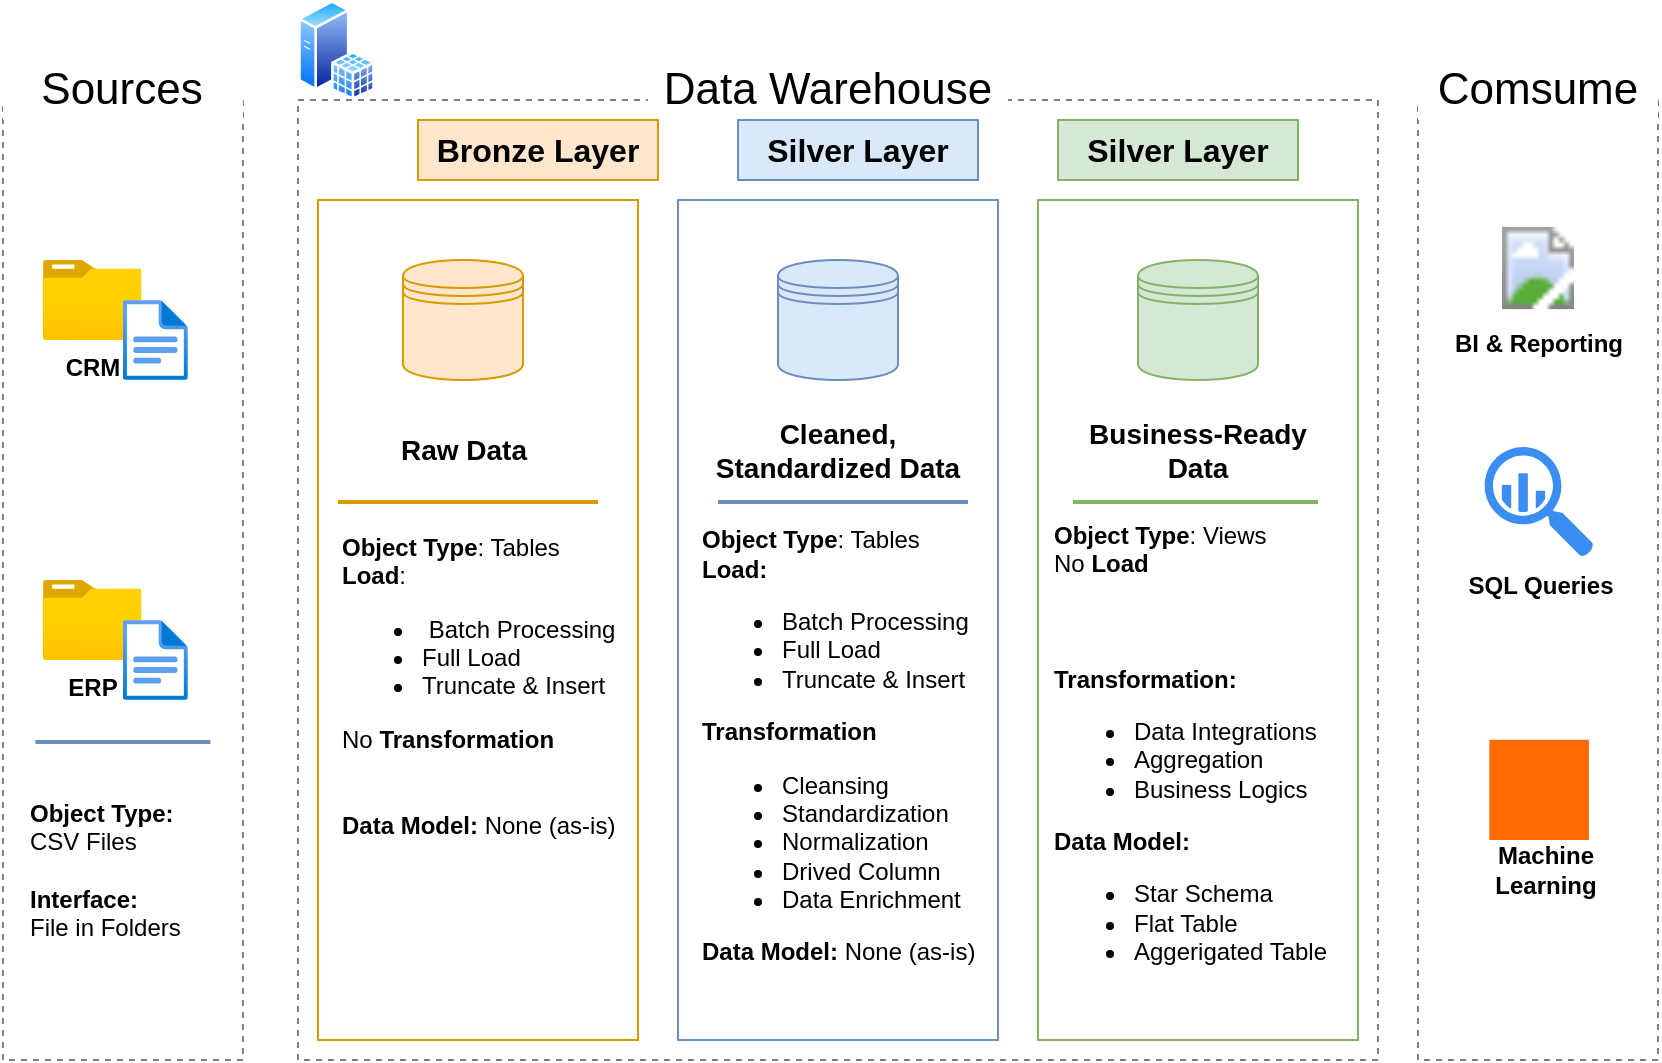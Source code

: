 <mxfile version="27.0.2">
  <diagram name="Page-1" id="EAX-awUBmTX7wlH8oMkM">
    <mxGraphModel dx="1042" dy="626" grid="1" gridSize="10" guides="1" tooltips="1" connect="1" arrows="1" fold="1" page="1" pageScale="1" pageWidth="850" pageHeight="1100" math="0" shadow="0">
      <root>
        <mxCell id="0" />
        <mxCell id="1" parent="0" />
        <mxCell id="3AL4u7kh1hlVqpweyAnb-1" value="" style="rounded=0;whiteSpace=wrap;html=1;dashed=1;fillColor=default;strokeColor=light-dark(#808080,#008F00);" vertex="1" parent="1">
          <mxGeometry x="12.46" y="120" width="120" height="480" as="geometry" />
        </mxCell>
        <mxCell id="3AL4u7kh1hlVqpweyAnb-2" value="&lt;font style=&quot;font-size: 22px;&quot;&gt;Sources&lt;/font&gt;" style="rounded=0;whiteSpace=wrap;html=1;strokeColor=none;" vertex="1" parent="1">
          <mxGeometry x="12.46" y="100" width="120" height="30" as="geometry" />
        </mxCell>
        <mxCell id="3AL4u7kh1hlVqpweyAnb-3" value="" style="rounded=0;whiteSpace=wrap;html=1;dashed=1;fillColor=default;strokeColor=light-dark(#808080,#008F00);" vertex="1" parent="1">
          <mxGeometry x="160" y="120" width="540" height="480" as="geometry" />
        </mxCell>
        <mxCell id="3AL4u7kh1hlVqpweyAnb-4" value="&lt;font style=&quot;font-size: 22px;&quot;&gt;Data Warehouse&lt;/font&gt;" style="rounded=0;whiteSpace=wrap;html=1;strokeColor=none;" vertex="1" parent="1">
          <mxGeometry x="335" y="100" width="180" height="30" as="geometry" />
        </mxCell>
        <mxCell id="3AL4u7kh1hlVqpweyAnb-7" value="" style="rounded=0;whiteSpace=wrap;html=1;dashed=1;fillColor=default;strokeColor=light-dark(#808080,#008F00);" vertex="1" parent="1">
          <mxGeometry x="720" y="120" width="120" height="480" as="geometry" />
        </mxCell>
        <mxCell id="3AL4u7kh1hlVqpweyAnb-8" value="&lt;font style=&quot;font-size: 16px;&quot;&gt;&lt;b&gt;Bronze Layer&lt;/b&gt;&lt;/font&gt;" style="rounded=0;whiteSpace=wrap;html=1;strokeColor=#d79b00;fillColor=#ffe6cc;" vertex="1" parent="1">
          <mxGeometry x="220" y="130" width="120" height="30" as="geometry" />
        </mxCell>
        <mxCell id="3AL4u7kh1hlVqpweyAnb-9" value="" style="rounded=0;whiteSpace=wrap;html=1;strokeColor=#d79b00;fillColor=none;" vertex="1" parent="1">
          <mxGeometry x="170" y="170" width="160" height="420" as="geometry" />
        </mxCell>
        <mxCell id="3AL4u7kh1hlVqpweyAnb-10" value="&lt;font style=&quot;font-size: 16px;&quot;&gt;&lt;b&gt;Silver Layer&lt;/b&gt;&lt;/font&gt;" style="rounded=0;whiteSpace=wrap;html=1;strokeColor=#6c8ebf;fillColor=#dae8fc;" vertex="1" parent="1">
          <mxGeometry x="380" y="130" width="120" height="30" as="geometry" />
        </mxCell>
        <mxCell id="3AL4u7kh1hlVqpweyAnb-11" value="" style="rounded=0;whiteSpace=wrap;html=1;strokeColor=#6c8ebf;fillColor=none;" vertex="1" parent="1">
          <mxGeometry x="350" y="170" width="160" height="420" as="geometry" />
        </mxCell>
        <mxCell id="3AL4u7kh1hlVqpweyAnb-12" value="&lt;font style=&quot;font-size: 16px;&quot;&gt;&lt;b&gt;Silver Layer&lt;/b&gt;&lt;/font&gt;" style="rounded=0;whiteSpace=wrap;html=1;strokeColor=#82b366;fillColor=#d5e8d4;" vertex="1" parent="1">
          <mxGeometry x="540" y="130" width="120" height="30" as="geometry" />
        </mxCell>
        <mxCell id="3AL4u7kh1hlVqpweyAnb-13" value="" style="rounded=0;whiteSpace=wrap;html=1;strokeColor=#82b366;fillColor=none;" vertex="1" parent="1">
          <mxGeometry x="530" y="170" width="160" height="420" as="geometry" />
        </mxCell>
        <mxCell id="3AL4u7kh1hlVqpweyAnb-14" value="&lt;b&gt;CRM&lt;/b&gt;" style="image;aspect=fixed;html=1;points=[];align=center;fontSize=12;image=img/lib/azure2/general/Folder_Blank.svg;" vertex="1" parent="1">
          <mxGeometry x="32.46" y="200" width="49.29" height="40" as="geometry" />
        </mxCell>
        <mxCell id="3AL4u7kh1hlVqpweyAnb-15" value="" style="image;aspect=fixed;html=1;points=[];align=center;fontSize=12;image=img/lib/azure2/general/File.svg;" vertex="1" parent="1">
          <mxGeometry x="72.46" y="220" width="32.46" height="40" as="geometry" />
        </mxCell>
        <mxCell id="3AL4u7kh1hlVqpweyAnb-16" value="&lt;b&gt;ERP&lt;/b&gt;" style="image;aspect=fixed;html=1;points=[];align=center;fontSize=12;image=img/lib/azure2/general/Folder_Blank.svg;" vertex="1" parent="1">
          <mxGeometry x="32.46" y="360" width="49.29" height="40" as="geometry" />
        </mxCell>
        <mxCell id="3AL4u7kh1hlVqpweyAnb-17" value="" style="image;aspect=fixed;html=1;points=[];align=center;fontSize=12;image=img/lib/azure2/general/File.svg;" vertex="1" parent="1">
          <mxGeometry x="72.46" y="380" width="32.46" height="40" as="geometry" />
        </mxCell>
        <mxCell id="3AL4u7kh1hlVqpweyAnb-23" value="" style="shape=datastore;whiteSpace=wrap;html=1;fillColor=#ffe6cc;strokeColor=#d79b00;" vertex="1" parent="1">
          <mxGeometry x="212.5" y="200" width="60" height="60" as="geometry" />
        </mxCell>
        <mxCell id="3AL4u7kh1hlVqpweyAnb-24" value="" style="shape=datastore;whiteSpace=wrap;html=1;fillColor=#dae8fc;strokeColor=#6c8ebf;" vertex="1" parent="1">
          <mxGeometry x="400" y="200" width="60" height="60" as="geometry" />
        </mxCell>
        <mxCell id="3AL4u7kh1hlVqpweyAnb-25" value="" style="shape=datastore;whiteSpace=wrap;html=1;fillColor=#d5e8d4;strokeColor=#82b366;" vertex="1" parent="1">
          <mxGeometry x="580" y="200" width="60" height="60" as="geometry" />
        </mxCell>
        <mxCell id="3AL4u7kh1hlVqpweyAnb-28" value="&lt;font style=&quot;font-size: 14px;&quot;&gt;Raw Data&lt;/font&gt;" style="text;html=1;align=center;verticalAlign=middle;whiteSpace=wrap;rounded=0;fontStyle=1" vertex="1" parent="1">
          <mxGeometry x="202.5" y="280" width="80" height="30" as="geometry" />
        </mxCell>
        <mxCell id="3AL4u7kh1hlVqpweyAnb-29" value="&lt;font style=&quot;font-size: 14px;&quot;&gt;Cleaned, Standardized Data&lt;/font&gt;" style="text;html=1;align=center;verticalAlign=middle;whiteSpace=wrap;rounded=0;fontStyle=1" vertex="1" parent="1">
          <mxGeometry x="360" y="280" width="140" height="30" as="geometry" />
        </mxCell>
        <mxCell id="3AL4u7kh1hlVqpweyAnb-30" value="&lt;font style=&quot;font-size: 14px;&quot;&gt;Business-Ready Data&lt;/font&gt;" style="text;html=1;align=center;verticalAlign=middle;whiteSpace=wrap;rounded=0;fontStyle=1" vertex="1" parent="1">
          <mxGeometry x="540" y="280" width="140" height="30" as="geometry" />
        </mxCell>
        <mxCell id="3AL4u7kh1hlVqpweyAnb-35" value="" style="line;strokeWidth=2;html=1;fillColor=#ffe6cc;strokeColor=#d79b00;" vertex="1" parent="1">
          <mxGeometry x="180" y="316" width="130" height="10" as="geometry" />
        </mxCell>
        <mxCell id="3AL4u7kh1hlVqpweyAnb-36" value="" style="line;strokeWidth=2;html=1;fillColor=#dae8fc;strokeColor=#6c8ebf;" vertex="1" parent="1">
          <mxGeometry x="370" y="316" width="125" height="10" as="geometry" />
        </mxCell>
        <mxCell id="3AL4u7kh1hlVqpweyAnb-37" value="" style="line;strokeWidth=2;html=1;fillColor=#d5e8d4;strokeColor=#82b366;" vertex="1" parent="1">
          <mxGeometry x="547.5" y="316" width="122.5" height="10" as="geometry" />
        </mxCell>
        <mxCell id="3AL4u7kh1hlVqpweyAnb-38" value="&lt;font&gt;&lt;b style=&quot;&quot;&gt;Object Type&lt;/b&gt;: Tables&lt;/font&gt;&lt;div&gt;&lt;font&gt;&lt;b&gt;Load&lt;/b&gt;:&lt;br&gt;&lt;/font&gt;&lt;div&gt;&lt;ul&gt;&lt;li style=&quot;&quot;&gt;&lt;font&gt;&amp;nbsp;Batch Processing&lt;/font&gt;&lt;/li&gt;&lt;li style=&quot;&quot;&gt;&lt;font&gt;Full Load&lt;/font&gt;&lt;/li&gt;&lt;li style=&quot;&quot;&gt;&lt;font&gt;Truncate &amp;amp; Insert&lt;/font&gt;&lt;/li&gt;&lt;/ul&gt;&lt;/div&gt;&lt;div&gt;&lt;font&gt;&lt;span style=&quot;background-color: transparent; color: light-dark(rgb(0, 0, 0), rgb(255, 255, 255));&quot;&gt;No &lt;/span&gt;&lt;b style=&quot;background-color: transparent; color: light-dark(rgb(0, 0, 0), rgb(255, 255, 255));&quot;&gt;Transformation&lt;/b&gt;&lt;/font&gt;&lt;/div&gt;&lt;div&gt;&lt;font&gt;&lt;b style=&quot;background-color: transparent; color: light-dark(rgb(0, 0, 0), rgb(255, 255, 255));&quot;&gt;&lt;br&gt;&lt;/b&gt;&lt;/font&gt;&lt;/div&gt;&lt;div&gt;&lt;br&gt;&lt;/div&gt;&lt;div&gt;&lt;font&gt;&lt;b style=&quot;&quot;&gt;Data Model: &lt;/b&gt;None (as-is)&lt;/font&gt;&lt;/div&gt;&lt;/div&gt;" style="text;html=1;align=left;verticalAlign=middle;whiteSpace=wrap;rounded=0;" vertex="1" parent="1">
          <mxGeometry x="180" y="326" width="140" height="174" as="geometry" />
        </mxCell>
        <mxCell id="3AL4u7kh1hlVqpweyAnb-39" value="&lt;font&gt;&lt;b style=&quot;&quot;&gt;Object Type&lt;/b&gt;: Tables&lt;/font&gt;&lt;div&gt;&lt;b&gt;Load:&lt;/b&gt;&lt;br&gt;&lt;div&gt;&lt;ul&gt;&lt;li style=&quot;&quot;&gt;&lt;font&gt;Batch Processing&lt;/font&gt;&lt;/li&gt;&lt;li style=&quot;&quot;&gt;&lt;font&gt;Full Load&lt;/font&gt;&lt;/li&gt;&lt;li style=&quot;&quot;&gt;&lt;font&gt;Truncate &amp;amp; Insert&lt;/font&gt;&lt;/li&gt;&lt;/ul&gt;&lt;/div&gt;&lt;div&gt;&lt;b style=&quot;background-color: transparent; color: light-dark(rgb(0, 0, 0), rgb(255, 255, 255));&quot;&gt;&lt;font&gt;Transformation&lt;/font&gt;&lt;/b&gt;&lt;/div&gt;&lt;div&gt;&lt;ul&gt;&lt;li&gt;&lt;span style=&quot;background-color: transparent; color: light-dark(rgb(0, 0, 0), rgb(255, 255, 255));&quot;&gt;&lt;font style=&quot;&quot;&gt;Cleansing&lt;/font&gt;&lt;/span&gt;&lt;/li&gt;&lt;li&gt;&lt;font&gt;Standardization&lt;/font&gt;&lt;/li&gt;&lt;li&gt;&lt;font&gt;Normalization&lt;/font&gt;&lt;/li&gt;&lt;li&gt;&lt;font&gt;Drived Column&lt;/font&gt;&lt;/li&gt;&lt;li&gt;&lt;font&gt;Data Enrichment&lt;/font&gt;&lt;/li&gt;&lt;/ul&gt;&lt;/div&gt;&lt;div&gt;&lt;font&gt;&lt;b style=&quot;&quot;&gt;Data Model: &lt;/b&gt;None (as-is)&lt;/font&gt;&lt;/div&gt;&lt;/div&gt;" style="text;html=1;align=left;verticalAlign=middle;whiteSpace=wrap;rounded=0;" vertex="1" parent="1">
          <mxGeometry x="360" y="326" width="142.5" height="234" as="geometry" />
        </mxCell>
        <mxCell id="3AL4u7kh1hlVqpweyAnb-40" value="&lt;font&gt;&lt;b style=&quot;&quot;&gt;Object Type&lt;/b&gt;: Views&lt;/font&gt;&lt;div&gt;No &lt;b&gt;Load&lt;/b&gt;&lt;/div&gt;&lt;div&gt;&lt;b&gt;&lt;br&gt;&lt;/b&gt;&lt;/div&gt;&lt;div&gt;&lt;b&gt;&lt;br&gt;&lt;/b&gt;&lt;/div&gt;&lt;div&gt;&lt;br&gt;&lt;/div&gt;&lt;div&gt;&lt;b style=&quot;background-color: transparent; color: light-dark(rgb(0, 0, 0), rgb(255, 255, 255));&quot;&gt;Transformation:&lt;/b&gt;&lt;/div&gt;&lt;div&gt;&lt;div&gt;&lt;ul&gt;&lt;li&gt;&lt;font&gt;&lt;span style=&quot;background-color: transparent; color: light-dark(rgb(0, 0, 0), rgb(255, 255, 255));&quot;&gt;Data Integrations&lt;/span&gt;&lt;/font&gt;&lt;/li&gt;&lt;li&gt;&lt;font&gt;&lt;span style=&quot;background-color: transparent; color: light-dark(rgb(0, 0, 0), rgb(255, 255, 255));&quot;&gt;Aggregation&lt;/span&gt;&lt;/font&gt;&lt;/li&gt;&lt;li&gt;&lt;font&gt;&lt;span style=&quot;background-color: transparent; color: light-dark(rgb(0, 0, 0), rgb(255, 255, 255));&quot;&gt;Business Logics&lt;/span&gt;&lt;/font&gt;&lt;/li&gt;&lt;/ul&gt;&lt;div&gt;&lt;b&gt;Data Model:&lt;/b&gt;&lt;/div&gt;&lt;/div&gt;&lt;div&gt;&lt;ul&gt;&lt;li&gt;Star Schema&lt;/li&gt;&lt;li&gt;Flat Table&lt;/li&gt;&lt;li&gt;Aggerigated Table&lt;/li&gt;&lt;/ul&gt;&lt;/div&gt;&lt;div&gt;&lt;font&gt;&lt;b style=&quot;background-color: transparent; color: light-dark(rgb(0, 0, 0), rgb(255, 255, 255));&quot;&gt;&lt;br&gt;&lt;/b&gt;&lt;/font&gt;&lt;/div&gt;&lt;div&gt;&lt;br&gt;&lt;/div&gt;&lt;/div&gt;" style="text;html=1;align=left;verticalAlign=middle;whiteSpace=wrap;rounded=0;" vertex="1" parent="1">
          <mxGeometry x="536.25" y="340" width="147.5" height="244" as="geometry" />
        </mxCell>
        <mxCell id="3AL4u7kh1hlVqpweyAnb-41" value="&lt;b&gt;BI &amp;amp; Reporting&lt;/b&gt;" style="image;aspect=fixed;html=1;points=[];align=center;fontSize=12;image=img/lib/azure2/power_platform/PowerBI.svg;" vertex="1" parent="1">
          <mxGeometry x="762" y="180" width="36" height="48" as="geometry" />
        </mxCell>
        <mxCell id="3AL4u7kh1hlVqpweyAnb-43" value="Machine Learning" style="text;html=1;align=center;verticalAlign=middle;whiteSpace=wrap;rounded=0;fontStyle=1" vertex="1" parent="1">
          <mxGeometry x="750" y="490" width="68" height="30" as="geometry" />
        </mxCell>
        <mxCell id="3AL4u7kh1hlVqpweyAnb-44" value="&lt;b&gt;SQL Queries&lt;/b&gt;" style="sketch=0;html=1;aspect=fixed;strokeColor=none;shadow=0;fillColor=#3B8DF1;verticalAlign=top;labelPosition=center;verticalLabelPosition=bottom;shape=mxgraph.gcp2.big_query" vertex="1" parent="1">
          <mxGeometry x="753.35" y="293.5" width="54.45" height="55" as="geometry" />
        </mxCell>
        <mxCell id="3AL4u7kh1hlVqpweyAnb-45" value="" style="points=[];aspect=fixed;html=1;align=center;shadow=0;dashed=0;fillColor=#FF6A00;strokeColor=none;shape=mxgraph.alibaba_cloud.machine_learning;" vertex="1" parent="1">
          <mxGeometry x="755.67" y="439.9" width="49.8" height="50.1" as="geometry" />
        </mxCell>
        <mxCell id="3AL4u7kh1hlVqpweyAnb-46" value="" style="line;strokeWidth=2;html=1;fillColor=#dae8fc;strokeColor=#6c8ebf;" vertex="1" parent="1">
          <mxGeometry x="28.69" y="436" width="87.54" height="10" as="geometry" />
        </mxCell>
        <mxCell id="3AL4u7kh1hlVqpweyAnb-47" value="&lt;font&gt;&lt;b&gt;Object Type:&amp;nbsp;&lt;/b&gt;&lt;/font&gt;&lt;div&gt;&lt;font&gt;CSV Files&lt;/font&gt;&lt;div&gt;&lt;font&gt;&lt;br&gt;&lt;/font&gt;&lt;/div&gt;&lt;div&gt;&lt;font&gt;&lt;b&gt;Interface:&lt;/b&gt;&lt;/font&gt;&lt;/div&gt;&lt;div&gt;&lt;font&gt;File in Folders&lt;/font&gt;&lt;/div&gt;&lt;/div&gt;" style="text;html=1;align=left;verticalAlign=middle;whiteSpace=wrap;rounded=0;" vertex="1" parent="1">
          <mxGeometry x="23.69" y="460" width="97.54" height="90" as="geometry" />
        </mxCell>
        <mxCell id="3AL4u7kh1hlVqpweyAnb-48" value="&lt;font style=&quot;font-size: 22px;&quot;&gt;Comsume&lt;/font&gt;" style="rounded=0;whiteSpace=wrap;html=1;strokeColor=none;" vertex="1" parent="1">
          <mxGeometry x="720" y="100" width="120" height="30" as="geometry" />
        </mxCell>
        <mxCell id="3AL4u7kh1hlVqpweyAnb-49" value="" style="image;aspect=fixed;perimeter=ellipsePerimeter;html=1;align=center;shadow=0;dashed=0;spacingTop=3;image=img/lib/active_directory/sql_server.svg;" vertex="1" parent="1">
          <mxGeometry x="160" y="70" width="38.5" height="50" as="geometry" />
        </mxCell>
      </root>
    </mxGraphModel>
  </diagram>
</mxfile>
